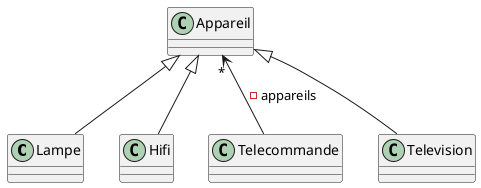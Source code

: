 @startuml
'https://plantuml.com/class-diagram

class Lampe
class Hifi
class Appareil
class Telecommande

Appareil "*" <-- Telecommande : -appareils
Appareil <|-- Lampe
Appareil <|-- Hifi
Appareil <|-- Television

@enduml